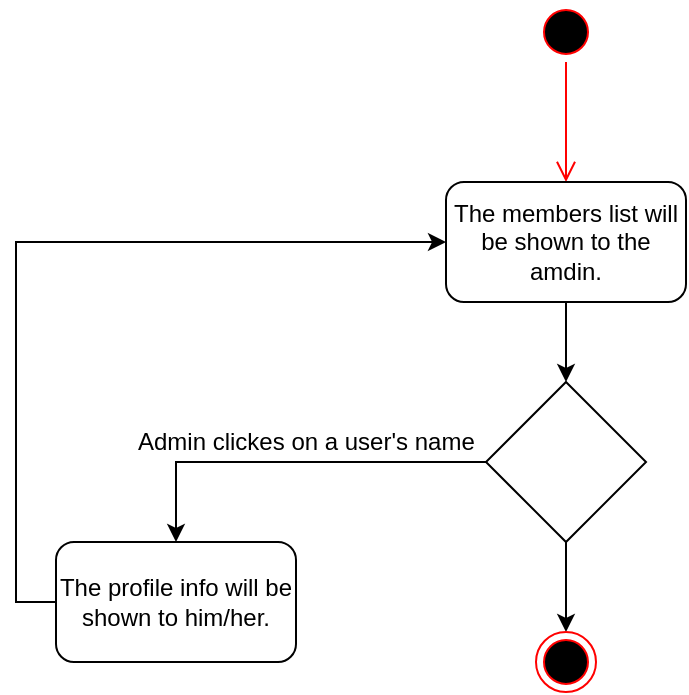 <mxfile version="10.6.1" type="github"><diagram id="bjj0qe3zCCiemnuW28Ab" name="Page-1"><mxGraphModel dx="754" dy="467" grid="1" gridSize="10" guides="1" tooltips="1" connect="1" arrows="1" fold="1" page="1" pageScale="1" pageWidth="827" pageHeight="1169" math="0" shadow="0"><root><mxCell id="0"/><mxCell id="1" parent="0"/><mxCell id="BJjdVpVrw6HlmhWVil7s-1" value="" style="ellipse;html=1;shape=startState;fillColor=#000000;strokeColor=#ff0000;" parent="1" vertex="1"><mxGeometry x="360" y="10" width="30" height="30" as="geometry"/></mxCell><mxCell id="BJjdVpVrw6HlmhWVil7s-2" value="" style="edgeStyle=orthogonalEdgeStyle;html=1;verticalAlign=bottom;endArrow=open;endSize=8;strokeColor=#ff0000;" parent="1" source="BJjdVpVrw6HlmhWVil7s-1" edge="1"><mxGeometry relative="1" as="geometry"><mxPoint x="375" y="100" as="targetPoint"/></mxGeometry></mxCell><mxCell id="m8LStFCgMVRT0snHHpkp-2" style="edgeStyle=orthogonalEdgeStyle;rounded=0;orthogonalLoop=1;jettySize=auto;html=1;exitX=0.5;exitY=1;exitDx=0;exitDy=0;entryX=0.5;entryY=0;entryDx=0;entryDy=0;" edge="1" parent="1" source="BJjdVpVrw6HlmhWVil7s-4" target="m8LStFCgMVRT0snHHpkp-1"><mxGeometry relative="1" as="geometry"/></mxCell><mxCell id="BJjdVpVrw6HlmhWVil7s-4" value="The members list will be shown to the amdin." style="rounded=1;whiteSpace=wrap;html=1;" parent="1" vertex="1"><mxGeometry x="315" y="100" width="120" height="60" as="geometry"/></mxCell><mxCell id="m8LStFCgMVRT0snHHpkp-6" style="edgeStyle=orthogonalEdgeStyle;rounded=0;orthogonalLoop=1;jettySize=auto;html=1;exitX=0;exitY=0.5;exitDx=0;exitDy=0;entryX=0.5;entryY=0;entryDx=0;entryDy=0;" edge="1" parent="1" source="m8LStFCgMVRT0snHHpkp-1" target="m8LStFCgMVRT0snHHpkp-3"><mxGeometry relative="1" as="geometry"/></mxCell><mxCell id="m8LStFCgMVRT0snHHpkp-9" style="edgeStyle=orthogonalEdgeStyle;rounded=0;orthogonalLoop=1;jettySize=auto;html=1;exitX=0.5;exitY=1;exitDx=0;exitDy=0;" edge="1" parent="1" source="m8LStFCgMVRT0snHHpkp-1" target="m8LStFCgMVRT0snHHpkp-8"><mxGeometry relative="1" as="geometry"/></mxCell><mxCell id="m8LStFCgMVRT0snHHpkp-1" value="" style="rhombus;whiteSpace=wrap;html=1;" vertex="1" parent="1"><mxGeometry x="335" y="200" width="80" height="80" as="geometry"/></mxCell><mxCell id="m8LStFCgMVRT0snHHpkp-7" style="edgeStyle=orthogonalEdgeStyle;rounded=0;orthogonalLoop=1;jettySize=auto;html=1;exitX=0;exitY=0.5;exitDx=0;exitDy=0;entryX=0;entryY=0.5;entryDx=0;entryDy=0;" edge="1" parent="1" source="m8LStFCgMVRT0snHHpkp-3" target="BJjdVpVrw6HlmhWVil7s-4"><mxGeometry relative="1" as="geometry"/></mxCell><mxCell id="m8LStFCgMVRT0snHHpkp-3" value="The profile info will be shown to him/her.&lt;br&gt;" style="rounded=1;whiteSpace=wrap;html=1;" vertex="1" parent="1"><mxGeometry x="120" y="280" width="120" height="60" as="geometry"/></mxCell><mxCell id="m8LStFCgMVRT0snHHpkp-5" value="Admin clickes on a user's name" style="text;html=1;resizable=0;points=[];autosize=1;align=left;verticalAlign=top;spacingTop=-4;" vertex="1" parent="1"><mxGeometry x="159" y="220" width="180" height="20" as="geometry"/></mxCell><mxCell id="m8LStFCgMVRT0snHHpkp-8" value="" style="ellipse;html=1;shape=endState;fillColor=#000000;strokeColor=#ff0000;" vertex="1" parent="1"><mxGeometry x="360" y="325" width="30" height="30" as="geometry"/></mxCell></root></mxGraphModel></diagram></mxfile>